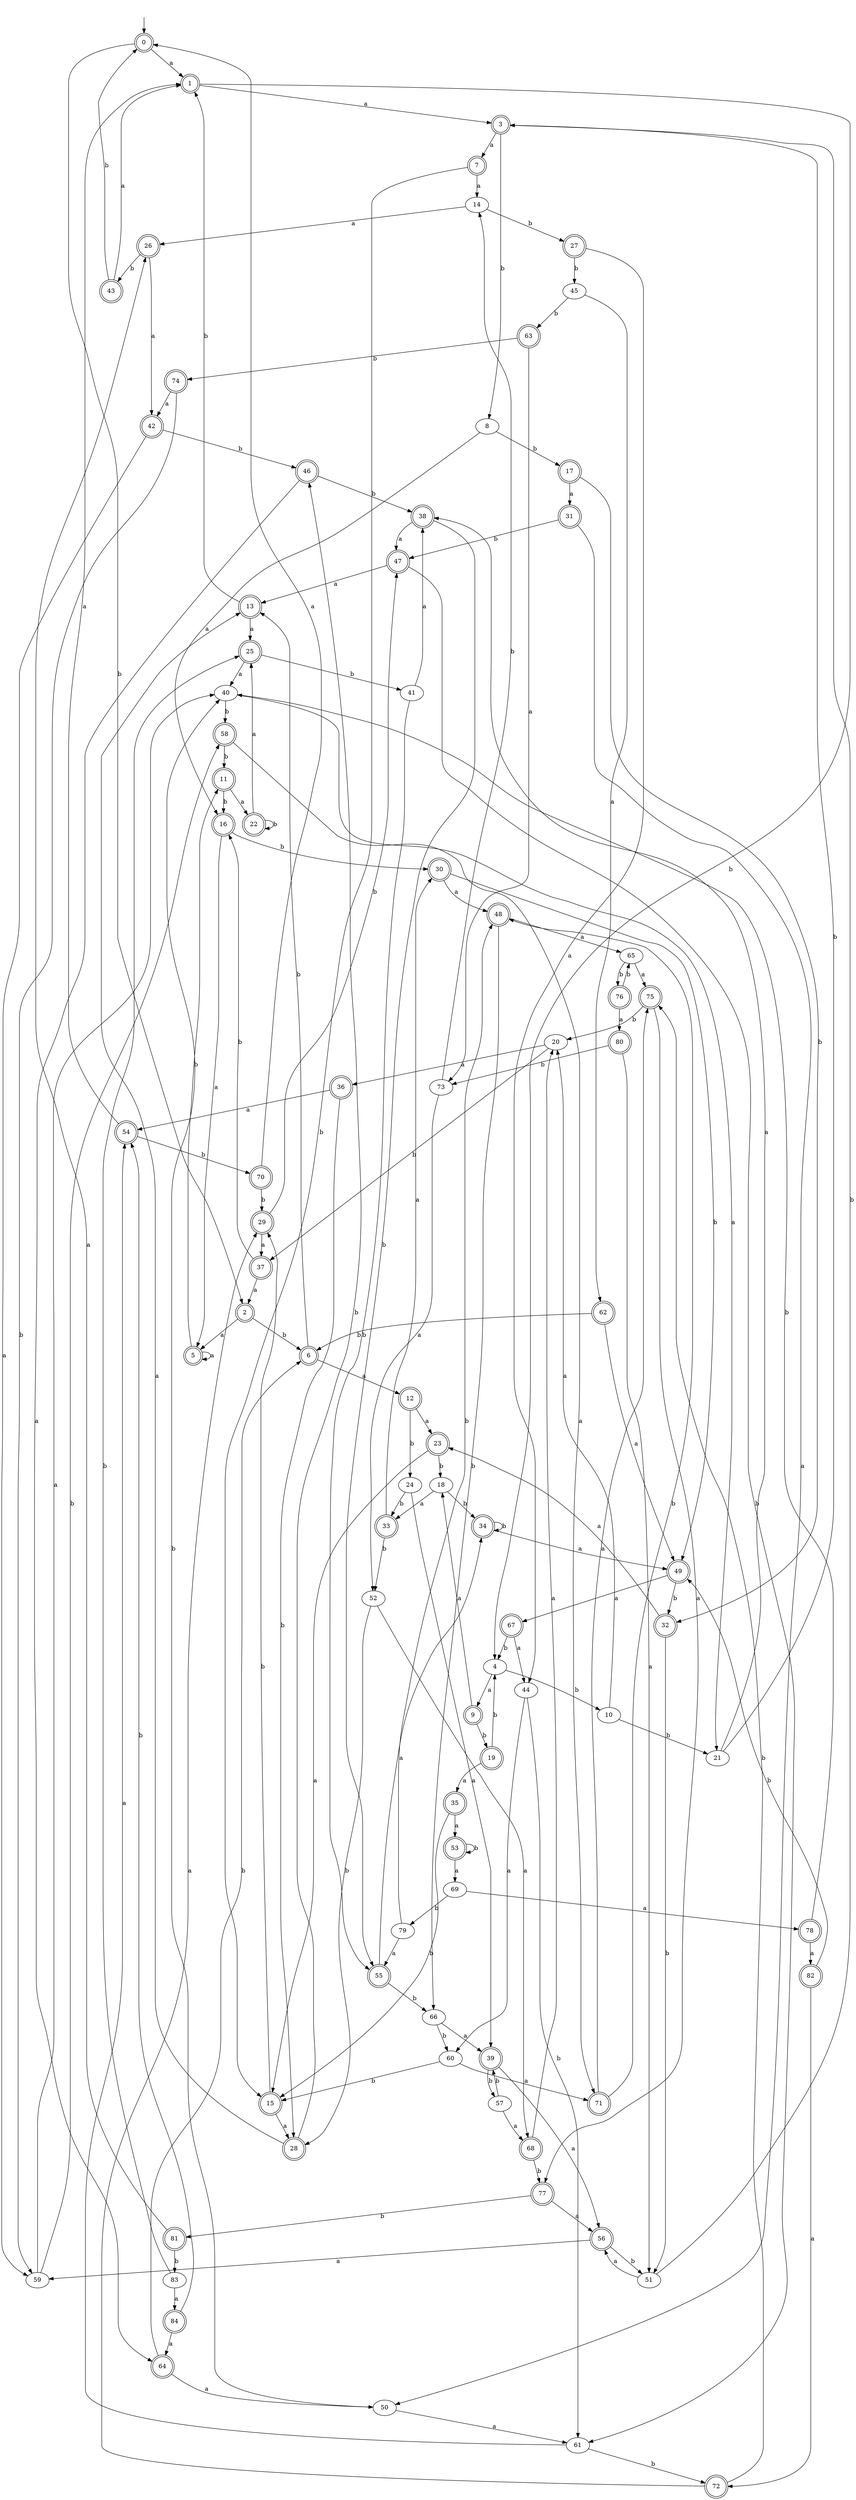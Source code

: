 digraph RandomDFA {
  __start0 [label="", shape=none];
  __start0 -> 0 [label=""];
  0 [shape=circle] [shape=doublecircle]
  0 -> 1 [label="a"]
  0 -> 2 [label="b"]
  1 [shape=doublecircle]
  1 -> 3 [label="a"]
  1 -> 4 [label="b"]
  2 [shape=doublecircle]
  2 -> 5 [label="a"]
  2 -> 6 [label="b"]
  3 [shape=doublecircle]
  3 -> 7 [label="a"]
  3 -> 8 [label="b"]
  4
  4 -> 9 [label="a"]
  4 -> 10 [label="b"]
  5 [shape=doublecircle]
  5 -> 5 [label="a"]
  5 -> 11 [label="b"]
  6 [shape=doublecircle]
  6 -> 12 [label="a"]
  6 -> 13 [label="b"]
  7 [shape=doublecircle]
  7 -> 14 [label="a"]
  7 -> 15 [label="b"]
  8
  8 -> 16 [label="a"]
  8 -> 17 [label="b"]
  9 [shape=doublecircle]
  9 -> 18 [label="a"]
  9 -> 19 [label="b"]
  10
  10 -> 20 [label="a"]
  10 -> 21 [label="b"]
  11 [shape=doublecircle]
  11 -> 22 [label="a"]
  11 -> 16 [label="b"]
  12 [shape=doublecircle]
  12 -> 23 [label="a"]
  12 -> 24 [label="b"]
  13 [shape=doublecircle]
  13 -> 25 [label="a"]
  13 -> 1 [label="b"]
  14
  14 -> 26 [label="a"]
  14 -> 27 [label="b"]
  15 [shape=doublecircle]
  15 -> 28 [label="a"]
  15 -> 29 [label="b"]
  16 [shape=doublecircle]
  16 -> 5 [label="a"]
  16 -> 30 [label="b"]
  17 [shape=doublecircle]
  17 -> 31 [label="a"]
  17 -> 32 [label="b"]
  18
  18 -> 33 [label="a"]
  18 -> 34 [label="b"]
  19 [shape=doublecircle]
  19 -> 35 [label="a"]
  19 -> 4 [label="b"]
  20
  20 -> 36 [label="a"]
  20 -> 37 [label="b"]
  21
  21 -> 38 [label="a"]
  21 -> 3 [label="b"]
  22 [shape=doublecircle]
  22 -> 25 [label="a"]
  22 -> 22 [label="b"]
  23 [shape=doublecircle]
  23 -> 15 [label="a"]
  23 -> 18 [label="b"]
  24
  24 -> 39 [label="a"]
  24 -> 33 [label="b"]
  25 [shape=doublecircle]
  25 -> 40 [label="a"]
  25 -> 41 [label="b"]
  26 [shape=doublecircle]
  26 -> 42 [label="a"]
  26 -> 43 [label="b"]
  27 [shape=doublecircle]
  27 -> 44 [label="a"]
  27 -> 45 [label="b"]
  28 [shape=doublecircle]
  28 -> 13 [label="a"]
  28 -> 46 [label="b"]
  29 [shape=doublecircle]
  29 -> 37 [label="a"]
  29 -> 47 [label="b"]
  30 [shape=doublecircle]
  30 -> 48 [label="a"]
  30 -> 49 [label="b"]
  31 [shape=doublecircle]
  31 -> 50 [label="a"]
  31 -> 47 [label="b"]
  32 [shape=doublecircle]
  32 -> 23 [label="a"]
  32 -> 51 [label="b"]
  33 [shape=doublecircle]
  33 -> 30 [label="a"]
  33 -> 52 [label="b"]
  34 [shape=doublecircle]
  34 -> 49 [label="a"]
  34 -> 34 [label="b"]
  35 [shape=doublecircle]
  35 -> 53 [label="a"]
  35 -> 15 [label="b"]
  36 [shape=doublecircle]
  36 -> 54 [label="a"]
  36 -> 28 [label="b"]
  37 [shape=doublecircle]
  37 -> 2 [label="a"]
  37 -> 16 [label="b"]
  38 [shape=doublecircle]
  38 -> 47 [label="a"]
  38 -> 55 [label="b"]
  39 [shape=doublecircle]
  39 -> 56 [label="a"]
  39 -> 57 [label="b"]
  40
  40 -> 21 [label="a"]
  40 -> 58 [label="b"]
  41
  41 -> 38 [label="a"]
  41 -> 55 [label="b"]
  42 [shape=doublecircle]
  42 -> 59 [label="a"]
  42 -> 46 [label="b"]
  43 [shape=doublecircle]
  43 -> 1 [label="a"]
  43 -> 0 [label="b"]
  44
  44 -> 60 [label="a"]
  44 -> 61 [label="b"]
  45
  45 -> 62 [label="a"]
  45 -> 63 [label="b"]
  46 [shape=doublecircle]
  46 -> 64 [label="a"]
  46 -> 38 [label="b"]
  47 [shape=doublecircle]
  47 -> 13 [label="a"]
  47 -> 61 [label="b"]
  48 [shape=doublecircle]
  48 -> 65 [label="a"]
  48 -> 66 [label="b"]
  49 [shape=doublecircle]
  49 -> 67 [label="a"]
  49 -> 32 [label="b"]
  50
  50 -> 61 [label="a"]
  50 -> 40 [label="b"]
  51
  51 -> 56 [label="a"]
  51 -> 3 [label="b"]
  52
  52 -> 68 [label="a"]
  52 -> 28 [label="b"]
  53 [shape=doublecircle]
  53 -> 69 [label="a"]
  53 -> 53 [label="b"]
  54 [shape=doublecircle]
  54 -> 1 [label="a"]
  54 -> 70 [label="b"]
  55 [shape=doublecircle]
  55 -> 34 [label="a"]
  55 -> 66 [label="b"]
  56 [shape=doublecircle]
  56 -> 59 [label="a"]
  56 -> 51 [label="b"]
  57
  57 -> 68 [label="a"]
  57 -> 39 [label="b"]
  58 [shape=doublecircle]
  58 -> 71 [label="a"]
  58 -> 11 [label="b"]
  59
  59 -> 40 [label="a"]
  59 -> 58 [label="b"]
  60
  60 -> 71 [label="a"]
  60 -> 15 [label="b"]
  61
  61 -> 54 [label="a"]
  61 -> 72 [label="b"]
  62 [shape=doublecircle]
  62 -> 49 [label="a"]
  62 -> 6 [label="b"]
  63 [shape=doublecircle]
  63 -> 73 [label="a"]
  63 -> 74 [label="b"]
  64 [shape=doublecircle]
  64 -> 50 [label="a"]
  64 -> 6 [label="b"]
  65
  65 -> 75 [label="a"]
  65 -> 76 [label="b"]
  66
  66 -> 39 [label="a"]
  66 -> 60 [label="b"]
  67 [shape=doublecircle]
  67 -> 44 [label="a"]
  67 -> 4 [label="b"]
  68 [shape=doublecircle]
  68 -> 20 [label="a"]
  68 -> 77 [label="b"]
  69
  69 -> 78 [label="a"]
  69 -> 79 [label="b"]
  70 [shape=doublecircle]
  70 -> 0 [label="a"]
  70 -> 29 [label="b"]
  71 [shape=doublecircle]
  71 -> 75 [label="a"]
  71 -> 48 [label="b"]
  72 [shape=doublecircle]
  72 -> 29 [label="a"]
  72 -> 75 [label="b"]
  73
  73 -> 52 [label="a"]
  73 -> 14 [label="b"]
  74 [shape=doublecircle]
  74 -> 42 [label="a"]
  74 -> 59 [label="b"]
  75 [shape=doublecircle]
  75 -> 77 [label="a"]
  75 -> 20 [label="b"]
  76 [shape=doublecircle]
  76 -> 80 [label="a"]
  76 -> 65 [label="b"]
  77 [shape=doublecircle]
  77 -> 56 [label="a"]
  77 -> 81 [label="b"]
  78 [shape=doublecircle]
  78 -> 82 [label="a"]
  78 -> 40 [label="b"]
  79
  79 -> 55 [label="a"]
  79 -> 48 [label="b"]
  80 [shape=doublecircle]
  80 -> 51 [label="a"]
  80 -> 73 [label="b"]
  81 [shape=doublecircle]
  81 -> 26 [label="a"]
  81 -> 83 [label="b"]
  82 [shape=doublecircle]
  82 -> 72 [label="a"]
  82 -> 49 [label="b"]
  83
  83 -> 84 [label="a"]
  83 -> 25 [label="b"]
  84 [shape=doublecircle]
  84 -> 64 [label="a"]
  84 -> 54 [label="b"]
}
